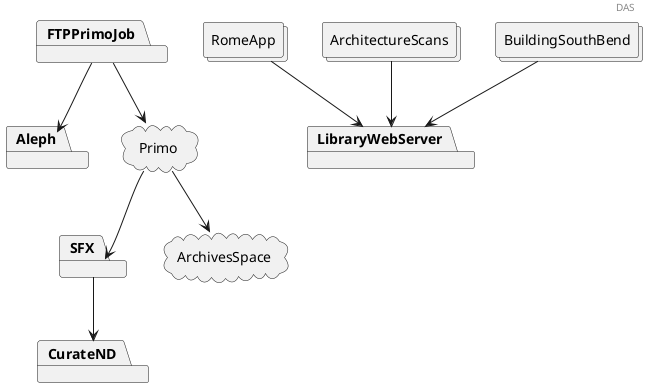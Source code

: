 # Render via PlantUML
# Generated via plantuml-preview (https://github.com/peele/plantuml-preview) in Atom
# package
# node
# folder
# frame
# cloud
# database
# interface
@startuml

header DAS

package Aleph
package FTPPrimoJob
cloud Primo
package SFX
package CurateND
cloud ArchivesSpace

FTPPrimoJob --> Aleph
FTPPrimoJob --> Primo
Primo --> SFX
Primo --> ArchivesSpace
SFX --> CurateND


package LibraryWebServer
collections RomeApp
collections ArchitectureScans
collections BuildingSouthBend

RomeApp --> LibraryWebServer
ArchitectureScans --> LibraryWebServer
BuildingSouthBend --> LibraryWebServer

@enduml
